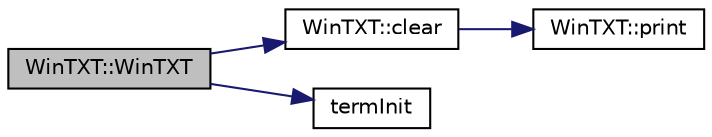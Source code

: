 digraph "WinTXT::WinTXT"
{
 // LATEX_PDF_SIZE
  edge [fontname="Helvetica",fontsize="10",labelfontname="Helvetica",labelfontsize="10"];
  node [fontname="Helvetica",fontsize="10",shape=record];
  rankdir="LR";
  Node1 [label="WinTXT::WinTXT",height=0.2,width=0.4,color="black", fillcolor="grey75", style="filled", fontcolor="black",tooltip=" "];
  Node1 -> Node2 [color="midnightblue",fontsize="10",style="solid",fontname="Helvetica"];
  Node2 [label="WinTXT::clear",height=0.2,width=0.4,color="black", fillcolor="white", style="filled",URL="$class_win_t_x_t.html#a1b4cb203533f78bed29498591631f436",tooltip=" "];
  Node2 -> Node3 [color="midnightblue",fontsize="10",style="solid",fontname="Helvetica"];
  Node3 [label="WinTXT::print",height=0.2,width=0.4,color="black", fillcolor="white", style="filled",URL="$class_win_t_x_t.html#a407cce45e7f81546540f4f8a9b85ce45",tooltip=" "];
  Node1 -> Node4 [color="midnightblue",fontsize="10",style="solid",fontname="Helvetica"];
  Node4 [label="termInit",height=0.2,width=0.4,color="black", fillcolor="white", style="filled",URL="$_wintxt_8cpp.html#a67191e6d920e10b82b0868cb240228ae",tooltip=" "];
}
